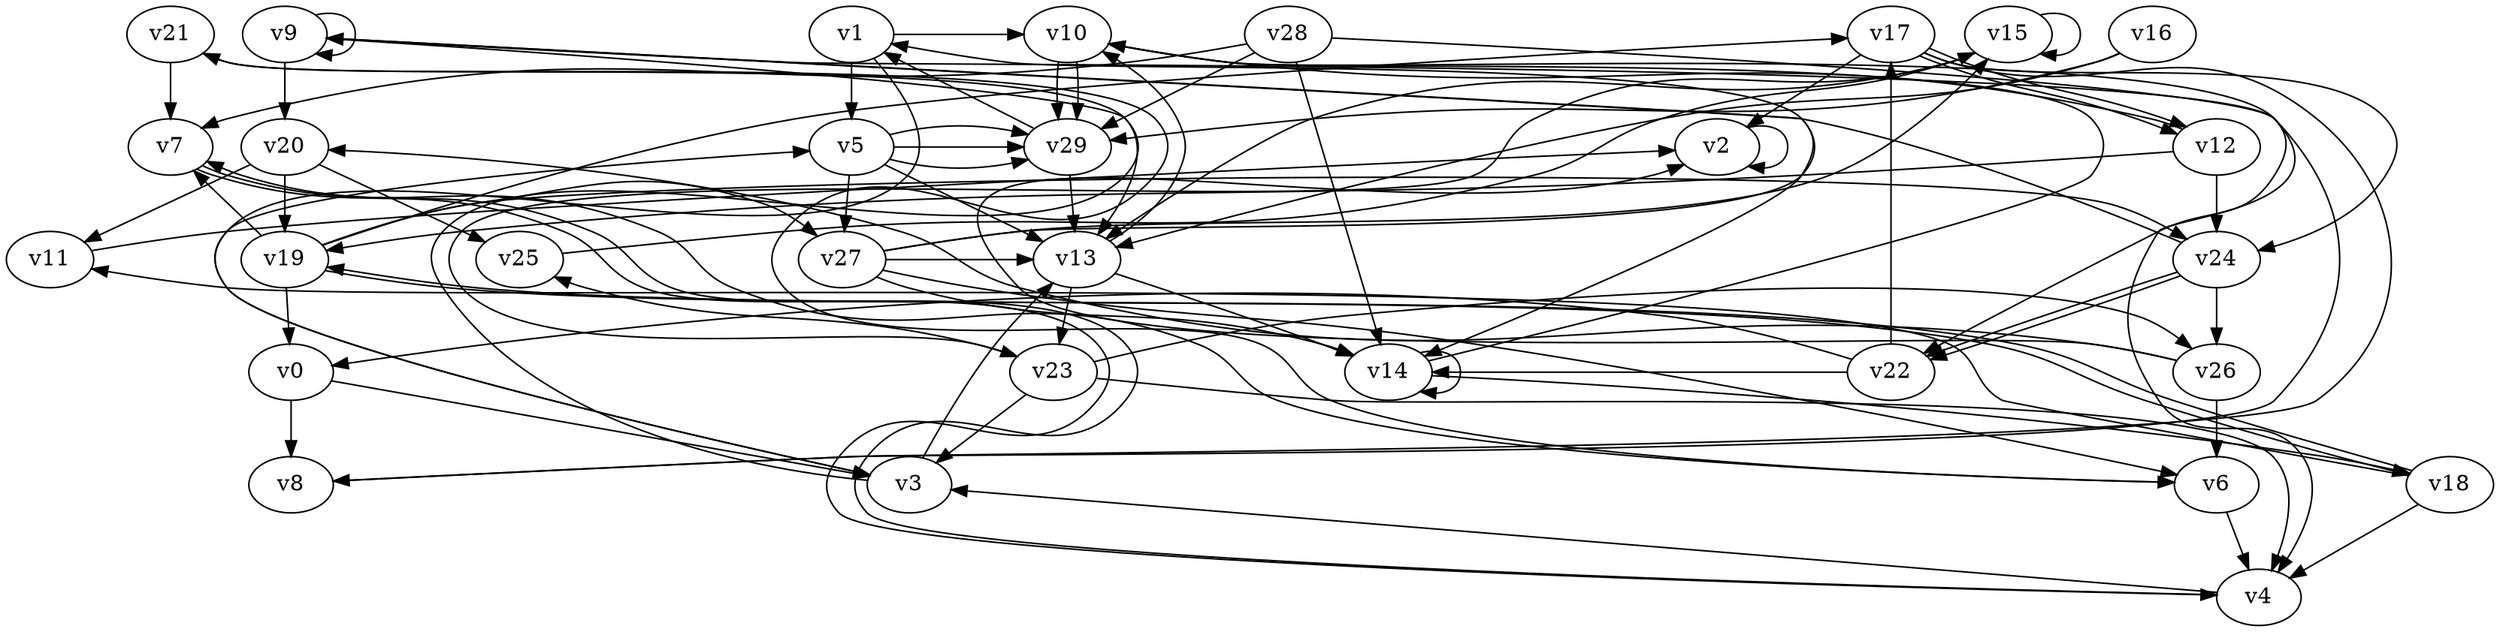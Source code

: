 // Benchmark game 36 - 30 vertices
digraph G {
    v0 [name="v0", player=1, target=1];
    v1 [name="v1", player=0];
    v2 [name="v2", player=0];
    v3 [name="v3", player=1];
    v4 [name="v4", player=1];
    v5 [name="v5", player=0];
    v6 [name="v6", player=1];
    v7 [name="v7", player=0];
    v8 [name="v8", player=1];
    v9 [name="v9", player=1];
    v10 [name="v10", player=0];
    v11 [name="v11", player=0];
    v12 [name="v12", player=0, target=1];
    v13 [name="v13", player=1];
    v14 [name="v14", player=0];
    v15 [name="v15", player=0];
    v16 [name="v16", player=0];
    v17 [name="v17", player=1];
    v18 [name="v18", player=1];
    v19 [name="v19", player=1];
    v20 [name="v20", player=1];
    v21 [name="v21", player=0];
    v22 [name="v22", player=0];
    v23 [name="v23", player=1];
    v24 [name="v24", player=1];
    v25 [name="v25", player=1];
    v26 [name="v26", player=1, target=1];
    v27 [name="v27", player=0];
    v28 [name="v28", player=1, target=1];
    v29 [name="v29", player=0];

    v0 -> v8;
    v1 -> v10 [constraint="time <= 9"];
    v2 -> v2 [constraint="time >= 9"];
    v3 -> v21 [constraint="time % 3 == 1"];
    v4 -> v7 [constraint="time % 5 == 2"];
    v5 -> v29 [constraint="time % 5 == 4"];
    v6 -> v4;
    v7 -> v4 [constraint="time % 3 == 0"];
    v8 -> v9 [constraint="time % 6 == 1"];
    v9 -> v13 [constraint="(time >= 3) && (time <= 25)"];
    v10 -> v29 [constraint="time % 3 == 1"];
    v11 -> v2 [constraint="time % 2 == 0"];
    v12 -> v10 [constraint="time >= 3"];
    v13 -> v23;
    v14 -> v10 [constraint="time <= 18"];
    v15 -> v13 [constraint="time == 20"];
    v16 -> v29 [constraint="time >= 3"];
    v17 -> v24;
    v18 -> v4;
    v19 -> v24 [constraint="(time >= 10) && (time <= 24)"];
    v20 -> v19;
    v21 -> v7;
    v22 -> v0 [constraint="time == 15"];
    v23 -> v4 [constraint="time % 6 == 3"];
    v24 -> v22 [constraint="time % 3 == 1"];
    v25 -> v15 [constraint="time == 5"];
    v26 -> v6;
    v27 -> v13 [constraint="time >= 1"];
    v28 -> v29;
    v29 -> v13;
    v21 -> v6 [constraint="time >= 2"];
    v5 -> v29 [constraint="(time % 4 == 1) || (time % 5 == 1)"];
    v27 -> v14 [constraint="time <= 18"];
    v12 -> v24;
    v23 -> v26 [constraint="time == 10"];
    v12 -> v19 [constraint="time <= 23"];
    v19 -> v17 [constraint="time % 2 == 0"];
    v14 -> v14 [constraint="time >= 1"];
    v28 -> v7 [constraint="time % 5 == 0"];
    v17 -> v12 [constraint="time % 2 == 0"];
    v9 -> v14 [constraint="time == 9"];
    v24 -> v26;
    v5 -> v13;
    v29 -> v1 [constraint="time % 3 == 1"];
    v26 -> v20 [constraint="time == 16"];
    v3 -> v5 [constraint="time >= 15"];
    v22 -> v17;
    v13 -> v10 [constraint="time == 5"];
    v14 -> v18 [constraint="time <= 11"];
    v28 -> v14;
    v10 -> v22 [constraint="time % 3 == 2"];
    v23 -> v3;
    v22 -> v14 [constraint="time % 2 == 1"];
    v23 -> v25 [constraint="(time >= 3) && (time <= 21)"];
    v17 -> v12;
    v5 -> v29 [constraint="time == 4"];
    v5 -> v27;
    v24 -> v22;
    v9 -> v9 [constraint="time >= 8"];
    v9 -> v20;
    v28 -> v4 [constraint="(time % 3 == 0) || (time % 4 == 1)"];
    v27 -> v15 [constraint="time % 2 == 1"];
    v7 -> v6 [constraint="time % 5 == 3"];
    v13 -> v14;
    v19 -> v0;
    v17 -> v8 [constraint="time % 6 == 1"];
    v1 -> v5;
    v20 -> v11;
    v27 -> v1 [constraint="time % 6 == 2"];
    v10 -> v29;
    v3 -> v13 [constraint="(time % 3 == 0) || (time % 4 == 2)"];
    v18 -> v11 [constraint="time <= 7"];
    v24 -> v9 [constraint="time == 12"];
    v26 -> v2 [constraint="time >= 14"];
    v17 -> v2;
    v4 -> v3 [constraint="time % 4 == 2"];
    v16 -> v13 [constraint="time % 3 == 2"];
    v1 -> v3 [constraint="time % 6 == 0"];
    v15 -> v23 [constraint="time % 4 == 3"];
    v19 -> v27 [constraint="time == 16"];
    v18 -> v19 [constraint="time == 4"];
    v19 -> v18 [constraint="time == 20"];
    v15 -> v15 [constraint="time >= 15"];
    v19 -> v7 [constraint="time >= 4"];
    v0 -> v3;
    v20 -> v25;
    v27 -> v6 [constraint="time >= 7"];
}
